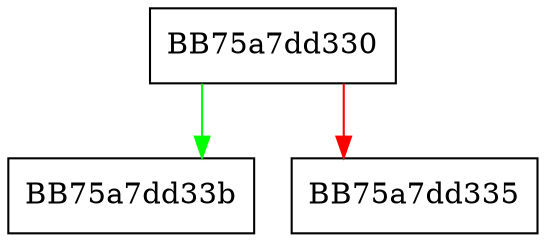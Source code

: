 digraph GetParent {
  node [shape="box"];
  graph [splines=ortho];
  BB75a7dd330 -> BB75a7dd33b [color="green"];
  BB75a7dd330 -> BB75a7dd335 [color="red"];
}